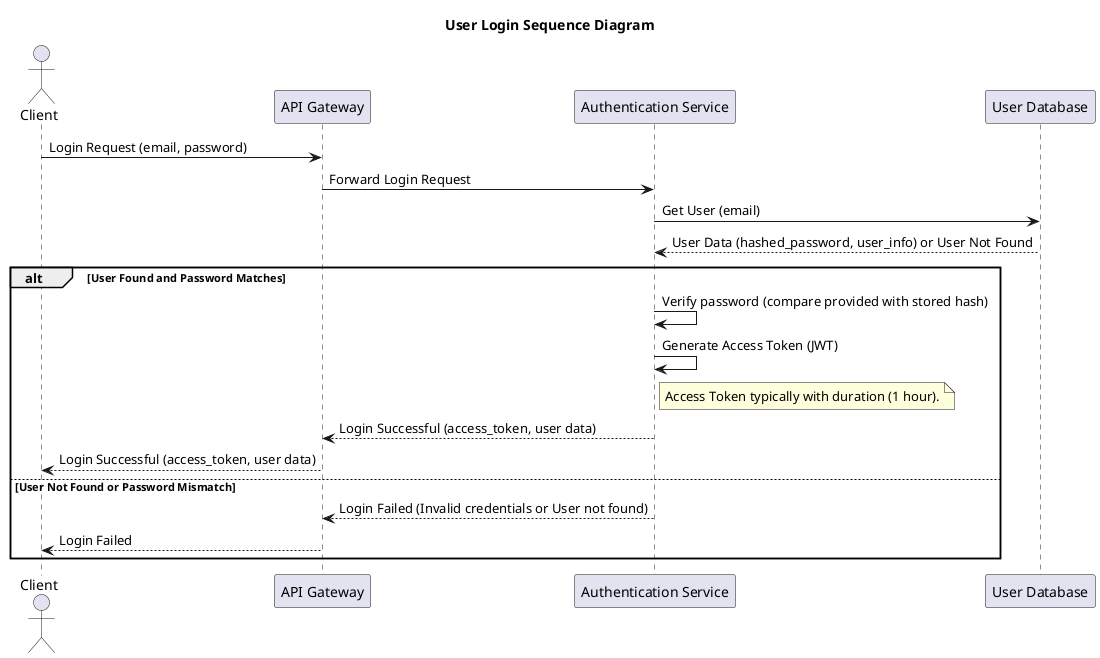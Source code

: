 @startuml
title User Login Sequence Diagram

actor Client
participant "API Gateway" as APIGateway
participant "Authentication Service" as AuthService
participant "User Database" as UserDB

Client -> APIGateway: Login Request (email, password)
APIGateway -> AuthService: Forward Login Request

AuthService -> UserDB: Get User (email)
UserDB --> AuthService: User Data (hashed_password, user_info) or User Not Found

alt User Found and Password Matches
    AuthService -> AuthService: Verify password (compare provided with stored hash)
    AuthService -> AuthService: Generate Access Token (JWT)
    note right of AuthService: Access Token typically with duration (1 hour).
    AuthService --> APIGateway: Login Successful (access_token, user data)
    APIGateway --> Client: Login Successful (access_token, user data)
else User Not Found or Password Mismatch
    AuthService --> APIGateway: Login Failed (Invalid credentials or User not found)
    APIGateway --> Client: Login Failed
end

@enduml 